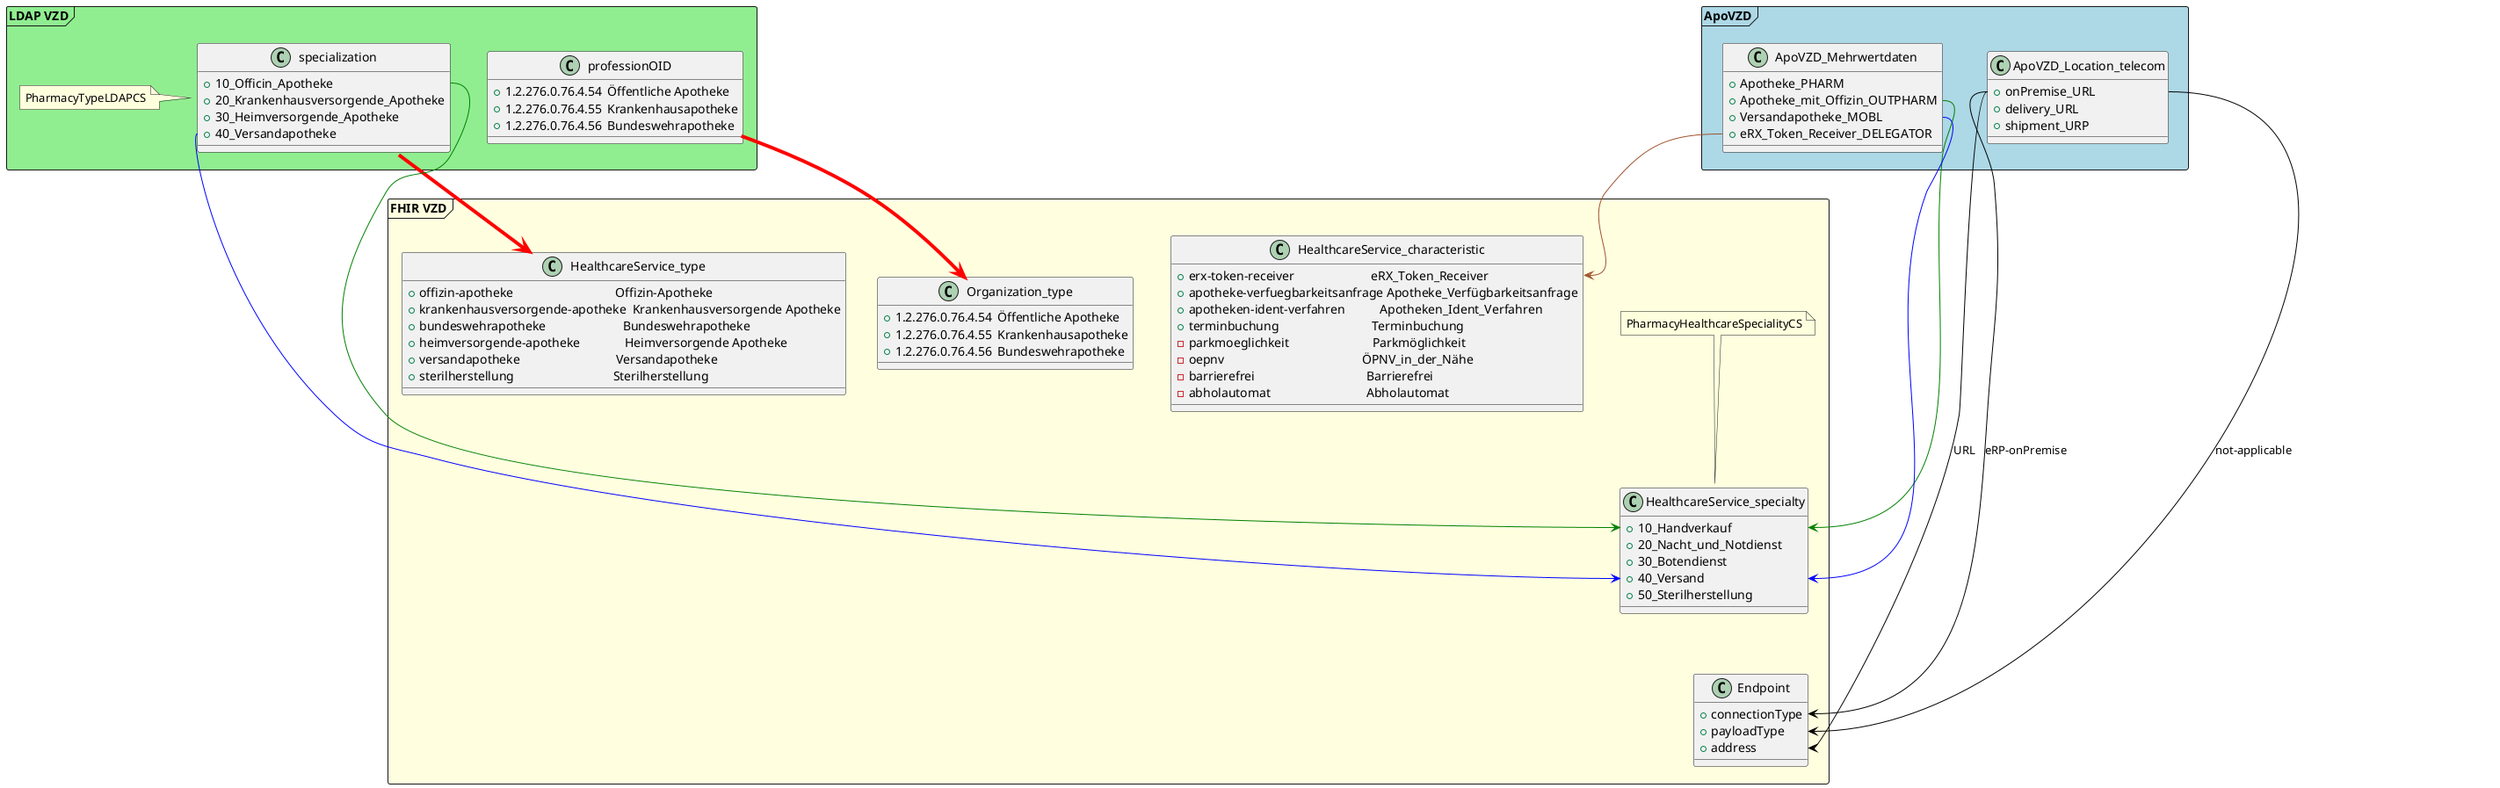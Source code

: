 @startuml

package "LDAP VZD" <<Frame>> #lightgreen {
class specialization {
+ 10_Officin_Apotheke
+ 20_Krankenhausversorgende_Apotheke
+ 30_Heimversorgende_Apotheke
+ 40_Versandapotheke  
}

  note left of specialization
   PharmacyTypeLDAPCS
  end note

 class professionOID {
   + 1.2.276.0.76.4.54	Öffentliche Apotheke
   + 1.2.276.0.76.4.55	Krankenhausapotheke
   + 1.2.276.0.76.4.56	Bundeswehrapotheke
  }
  
}

package "FHIR VZD" <<Frame>> #lightyellow {
 class HealthcareService_specialty {
  + 10_Handverkauf
  + 20_Nacht_und_Notdienst
  + 30_Botendienst
  + 40_Versand
  + 50_Sterilherstellung 
 }

  note top of HealthcareService_specialty
  PharmacyHealthcareSpecialityCS
  end note  

 class HealthcareService_type {
  + offizin-apotheke                                Offizin-Apotheke
  + krankenhausversorgende-apotheke  Krankenhausversorgende Apotheke	
  + bundeswehrapotheke                        Bundeswehrapotheke
  + heimversorgende-apotheke              Heimversorgende Apotheke
  + versandapotheke                              Versandapotheke
  + sterilherstellung                               Sterilherstellung
 }

 class Organization_type {
   + 1.2.276.0.76.4.54	Öffentliche Apotheke
   + 1.2.276.0.76.4.55	Krankenhausapotheke
   + 1.2.276.0.76.4.56	Bundeswehrapotheke
  }
  
 class HealthcareService_characteristic {
   + erx-token-receiver                        eRX_Token_Receiver
   + apotheke-verfuegbarkeitsanfrage Apotheke_Verfügbarkeitsanfrage
   + apotheken-ident-verfahren           Apotheken_Ident_Verfahren
   + terminbuchung                             Terminbuchung
   - parkmoeglichkeit                          Parkmöglichkeit                            
   - oepnv                                           ÖPNV_in_der_Nähe
   - barrierefrei                                   Barrierefrei
   - abholautomat                              Abholautomat
  }

  class Endpoint {
   + connectionType
   + payloadType
   + address
  }

  
}

package ApoVZD <<Frame>> #lightblue {
 class ApoVZD_Mehrwertdaten {
  + Apotheke_PHARM
  + Apotheke_mit_Offizin_OUTPHARM
  + Versandapotheke_MOBL
  + eRX_Token_Receiver_DELEGATOR
 }

 class ApoVZD_Location_telecom {
  + onPremise_URL
  + delivery_URL
  + shipment_URP
 } 
  
}

' LDAP Daten
specialization -[#red,thickness=4]-> HealthcareService_type
professionOID -[#red,thickness=4]-> Organization_type
specialization::10_Officin_Apotheke -[#green]-> HealthcareService_specialty::10_Handverkauf
specialization::40_Versandapotheke  -[#blue]-> HealthcareService_specialty::40_Versand

' ApoVZD Mehrwertdaten
ApoVZD_Mehrwertdaten::Apotheke_mit_Offizin_OUTPHARM -[#green]-> HealthcareService_specialty::10_Handverkauf
ApoVZD_Mehrwertdaten::Versandapotheke_MOBL -[#blue]-> HealthcareService_specialty::40_Versand
ApoVZD_Mehrwertdaten::eRX_Token_Receiver_DELEGATOR -[#Sienna]-> HealthcareService_characteristic::eRX_Token_Receiver

' DELEGATOR URLs
ApoVZD_Location_telecom::onPremise_URL -[#black]right-> Endpoint::address : URL
ApoVZD_Location_telecom::onPremise_URL -[#black]right-> Endpoint::connectionType : "eRP-onPremise"
ApoVZD_Location_telecom::onPremise_URL -[#black]right-> Endpoint::payloadType : "not-applicable"

' Layout
HealthcareService_type -[hidden]--> Endpoint

@enduml
